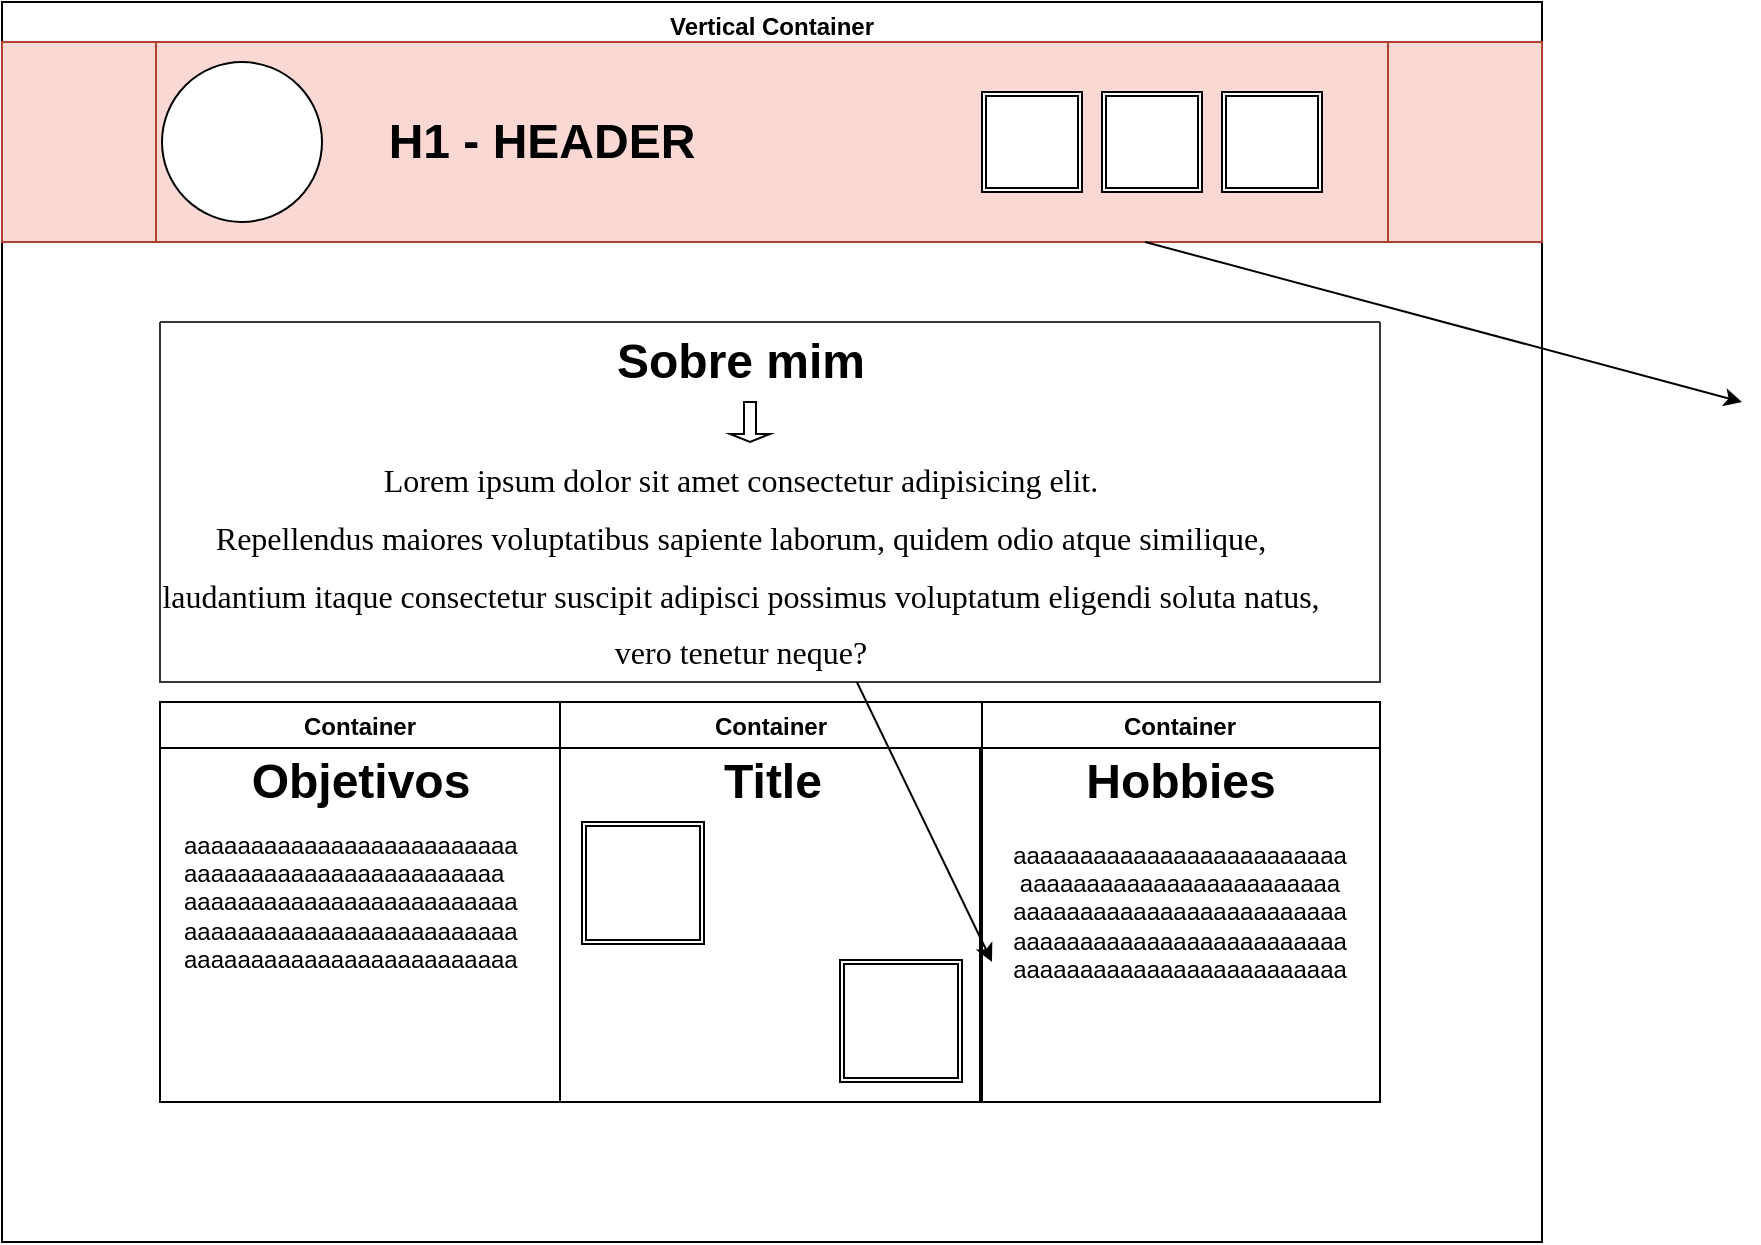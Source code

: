 <mxfile>
    <diagram id="cZVjLHJc_EZDeIkEfL1_" name="Page-1">
        <mxGraphModel dx="1681" dy="1767" grid="1" gridSize="10" guides="1" tooltips="1" connect="1" arrows="1" fold="1" page="1" pageScale="1" pageWidth="827" pageHeight="1169" background="#ffffff" math="0" shadow="0">
            <root>
                <mxCell id="0"/>
                <mxCell id="1" parent="0"/>
                <mxCell id="14" value="Vertical Container" style="swimlane;strokeColor=#000000;" vertex="1" parent="1">
                    <mxGeometry x="-80" y="-100" width="770" height="620" as="geometry"/>
                </mxCell>
                <mxCell id="15" value="" style="shape=process;whiteSpace=wrap;html=1;backgroundOutline=1;fillColor=#fad9d5;strokeColor=#ae4132;" vertex="1" parent="14">
                    <mxGeometry y="20" width="770" height="100" as="geometry"/>
                </mxCell>
                <mxCell id="18" value="" style="ellipse;whiteSpace=wrap;html=1;aspect=fixed;" vertex="1" parent="14">
                    <mxGeometry x="80" y="30" width="80" height="80" as="geometry"/>
                </mxCell>
                <mxCell id="19" value="&lt;h1&gt;&lt;b&gt;&lt;font color=&quot;#000000&quot;&gt;H1 - HEADER&lt;/font&gt;&lt;/b&gt;&lt;/h1&gt;" style="text;html=1;strokeColor=none;fillColor=none;align=center;verticalAlign=middle;whiteSpace=wrap;rounded=0;" vertex="1" parent="14">
                    <mxGeometry x="190" y="55" width="160" height="30" as="geometry"/>
                </mxCell>
                <mxCell id="36" value="" style="shape=ext;double=1;whiteSpace=wrap;html=1;aspect=fixed;fontColor=#000000;strokeColor=#000000;" vertex="1" parent="14">
                    <mxGeometry x="610" y="45" width="50" height="50" as="geometry"/>
                </mxCell>
                <mxCell id="38" value="" style="shape=ext;double=1;whiteSpace=wrap;html=1;aspect=fixed;fontColor=#000000;strokeColor=#000000;" vertex="1" parent="14">
                    <mxGeometry x="550" y="45" width="50" height="50" as="geometry"/>
                </mxCell>
                <mxCell id="37" value="" style="shape=ext;double=1;whiteSpace=wrap;html=1;aspect=fixed;fontColor=#000000;strokeColor=#000000;" vertex="1" parent="14">
                    <mxGeometry x="490" y="45" width="50" height="50" as="geometry"/>
                </mxCell>
                <mxCell id="39" value="" style="swimlane;startSize=0;fillColor=#ffcc99;strokeColor=#36393d;" vertex="1" parent="14">
                    <mxGeometry x="79" y="160" width="610" height="180" as="geometry"/>
                </mxCell>
                <mxCell id="40" value="Sobre mim" style="text;strokeColor=none;fillColor=none;html=1;fontSize=24;fontStyle=1;verticalAlign=middle;align=center;fontColor=#000000;" vertex="1" parent="39">
                    <mxGeometry x="240" width="100" height="40" as="geometry"/>
                </mxCell>
                <mxCell id="41" value="&lt;span style=&quot;font-family: &amp;#34;times new roman&amp;#34; ; font-size: medium ; font-weight: 400&quot;&gt;Lorem ipsum dolor sit amet consectetur adipisicing elit.&lt;/span&gt;&lt;br style=&quot;font-family: &amp;#34;times new roman&amp;#34; ; font-size: medium ; font-weight: 400&quot;&gt;&lt;span style=&quot;font-family: &amp;#34;times new roman&amp;#34; ; font-size: medium ; font-weight: 400&quot;&gt;Repellendus maiores voluptatibus sapiente laborum, quidem odio atque similique,&lt;/span&gt;&lt;br style=&quot;font-family: &amp;#34;times new roman&amp;#34; ; font-size: medium ; font-weight: 400&quot;&gt;&lt;span style=&quot;font-family: &amp;#34;times new roman&amp;#34; ; font-size: medium ; font-weight: 400&quot;&gt;laudantium itaque consectetur suscipit adipisci possimus voluptatum eligendi soluta natus,&lt;/span&gt;&lt;br style=&quot;font-family: &amp;#34;times new roman&amp;#34; ; font-size: medium ; font-weight: 400&quot;&gt;&lt;span style=&quot;font-family: &amp;#34;times new roman&amp;#34; ; font-size: medium ; font-weight: 400&quot;&gt;vero tenetur neque?&lt;/span&gt;" style="text;strokeColor=none;fillColor=none;html=1;fontSize=24;fontStyle=1;verticalAlign=middle;align=center;fontColor=#000000;" vertex="1" parent="39">
                    <mxGeometry x="240" y="100" width="100" height="40" as="geometry"/>
                </mxCell>
                <mxCell id="43" value="" style="shape=singleArrow;direction=south;whiteSpace=wrap;html=1;fontColor=#000000;strokeColor=#000000;" vertex="1" parent="39">
                    <mxGeometry x="285" y="40" width="20" height="20" as="geometry"/>
                </mxCell>
                <mxCell id="44" value="Container" style="swimlane;fontColor=#000000;strokeColor=#000000;" vertex="1" parent="14">
                    <mxGeometry x="79" y="350" width="200" height="200" as="geometry"/>
                </mxCell>
                <mxCell id="49" value="Objetivos" style="text;strokeColor=none;fillColor=none;html=1;fontSize=24;fontStyle=1;verticalAlign=middle;align=center;fontColor=#000000;" vertex="1" parent="44">
                    <mxGeometry x="50" y="20" width="100" height="40" as="geometry"/>
                </mxCell>
                <mxCell id="55" value="aaaaaaaaaaaaaaaaaaaaaaaaa&lt;br&gt;aaaaaaaaaaaaaaaaaaaaaaaa&lt;br&gt;aaaaaaaaaaaaaaaaaaaaaaaaa&lt;br&gt;aaaaaaaaaaaaaaaaaaaaaaaaa&lt;br&gt;aaaaaaaaaaaaaaaaaaaaaaaaa" style="text;strokeColor=none;fillColor=none;align=left;verticalAlign=middle;rounded=0;fontColor=#000000;html=1;whiteSpace=wrap;labelBackgroundColor=none;labelBorderColor=none;" vertex="1" parent="44">
                    <mxGeometry x="10" y="85" width="180" height="30" as="geometry"/>
                </mxCell>
                <mxCell id="46" value="Container" style="swimlane;fontColor=#000000;strokeColor=#000000;" vertex="1" parent="14">
                    <mxGeometry x="489" y="350" width="200" height="200" as="geometry"/>
                </mxCell>
                <mxCell id="51" value="Hobbies" style="text;strokeColor=none;fillColor=none;html=1;fontSize=24;fontStyle=1;verticalAlign=middle;align=center;fontColor=#000000;" vertex="1" parent="46">
                    <mxGeometry x="50" y="20" width="100" height="40" as="geometry"/>
                </mxCell>
                <mxCell id="56" value="&lt;span style=&quot;text-align: left&quot;&gt;aaaaaaaaaaaaaaaaaaaaaaaaa&lt;/span&gt;&lt;br style=&quot;text-align: left&quot;&gt;&lt;span style=&quot;text-align: left&quot;&gt;aaaaaaaaaaaaaaaaaaaaaaaa&lt;/span&gt;&lt;br style=&quot;text-align: left&quot;&gt;&lt;span style=&quot;text-align: left&quot;&gt;aaaaaaaaaaaaaaaaaaaaaaaaa&lt;/span&gt;&lt;br style=&quot;text-align: left&quot;&gt;&lt;span style=&quot;text-align: left&quot;&gt;aaaaaaaaaaaaaaaaaaaaaaaaa&lt;/span&gt;&lt;br style=&quot;text-align: left&quot;&gt;&lt;span style=&quot;text-align: left&quot;&gt;aaaaaaaaaaaaaaaaaaaaaaaaa&lt;/span&gt;" style="text;html=1;strokeColor=none;fillColor=none;align=center;verticalAlign=middle;whiteSpace=wrap;rounded=0;labelBackgroundColor=none;labelBorderColor=none;fontColor=#000000;" vertex="1" parent="46">
                    <mxGeometry x="70" y="90" width="60" height="30" as="geometry"/>
                </mxCell>
                <mxCell id="45" value="Container" style="swimlane;fontColor=#000000;strokeColor=#000000;" vertex="1" parent="14">
                    <mxGeometry x="279" y="350" width="211" height="200" as="geometry"/>
                </mxCell>
                <mxCell id="50" value="Title" style="text;strokeColor=none;fillColor=none;html=1;fontSize=24;fontStyle=1;verticalAlign=middle;align=center;fontColor=#000000;" vertex="1" parent="45">
                    <mxGeometry x="56" y="20" width="100" height="40" as="geometry"/>
                </mxCell>
                <mxCell id="59" value="" style="shape=ext;double=1;whiteSpace=wrap;html=1;aspect=fixed;rounded=0;labelBackgroundColor=none;labelBorderColor=none;fontColor=#000000;strokeColor=#000000;fillColor=none;" vertex="1" parent="45">
                    <mxGeometry x="11" y="60" width="61" height="61" as="geometry"/>
                </mxCell>
                <mxCell id="60" value="" style="shape=ext;double=1;whiteSpace=wrap;html=1;aspect=fixed;rounded=0;labelBackgroundColor=none;labelBorderColor=none;fontColor=#000000;strokeColor=#000000;fillColor=none;" vertex="1" parent="45">
                    <mxGeometry x="140" y="129" width="61" height="61" as="geometry"/>
                </mxCell>
                <mxCell id="16" style="edgeStyle=none;html=1;" edge="1" parent="1" source="15">
                    <mxGeometry relative="1" as="geometry">
                        <mxPoint x="790" y="100" as="targetPoint"/>
                    </mxGeometry>
                </mxCell>
                <mxCell id="42" style="edgeStyle=none;html=1;fontColor=#000000;" edge="1" parent="1" source="39">
                    <mxGeometry relative="1" as="geometry">
                        <mxPoint x="415" y="380.0" as="targetPoint"/>
                    </mxGeometry>
                </mxCell>
            </root>
        </mxGraphModel>
    </diagram>
</mxfile>